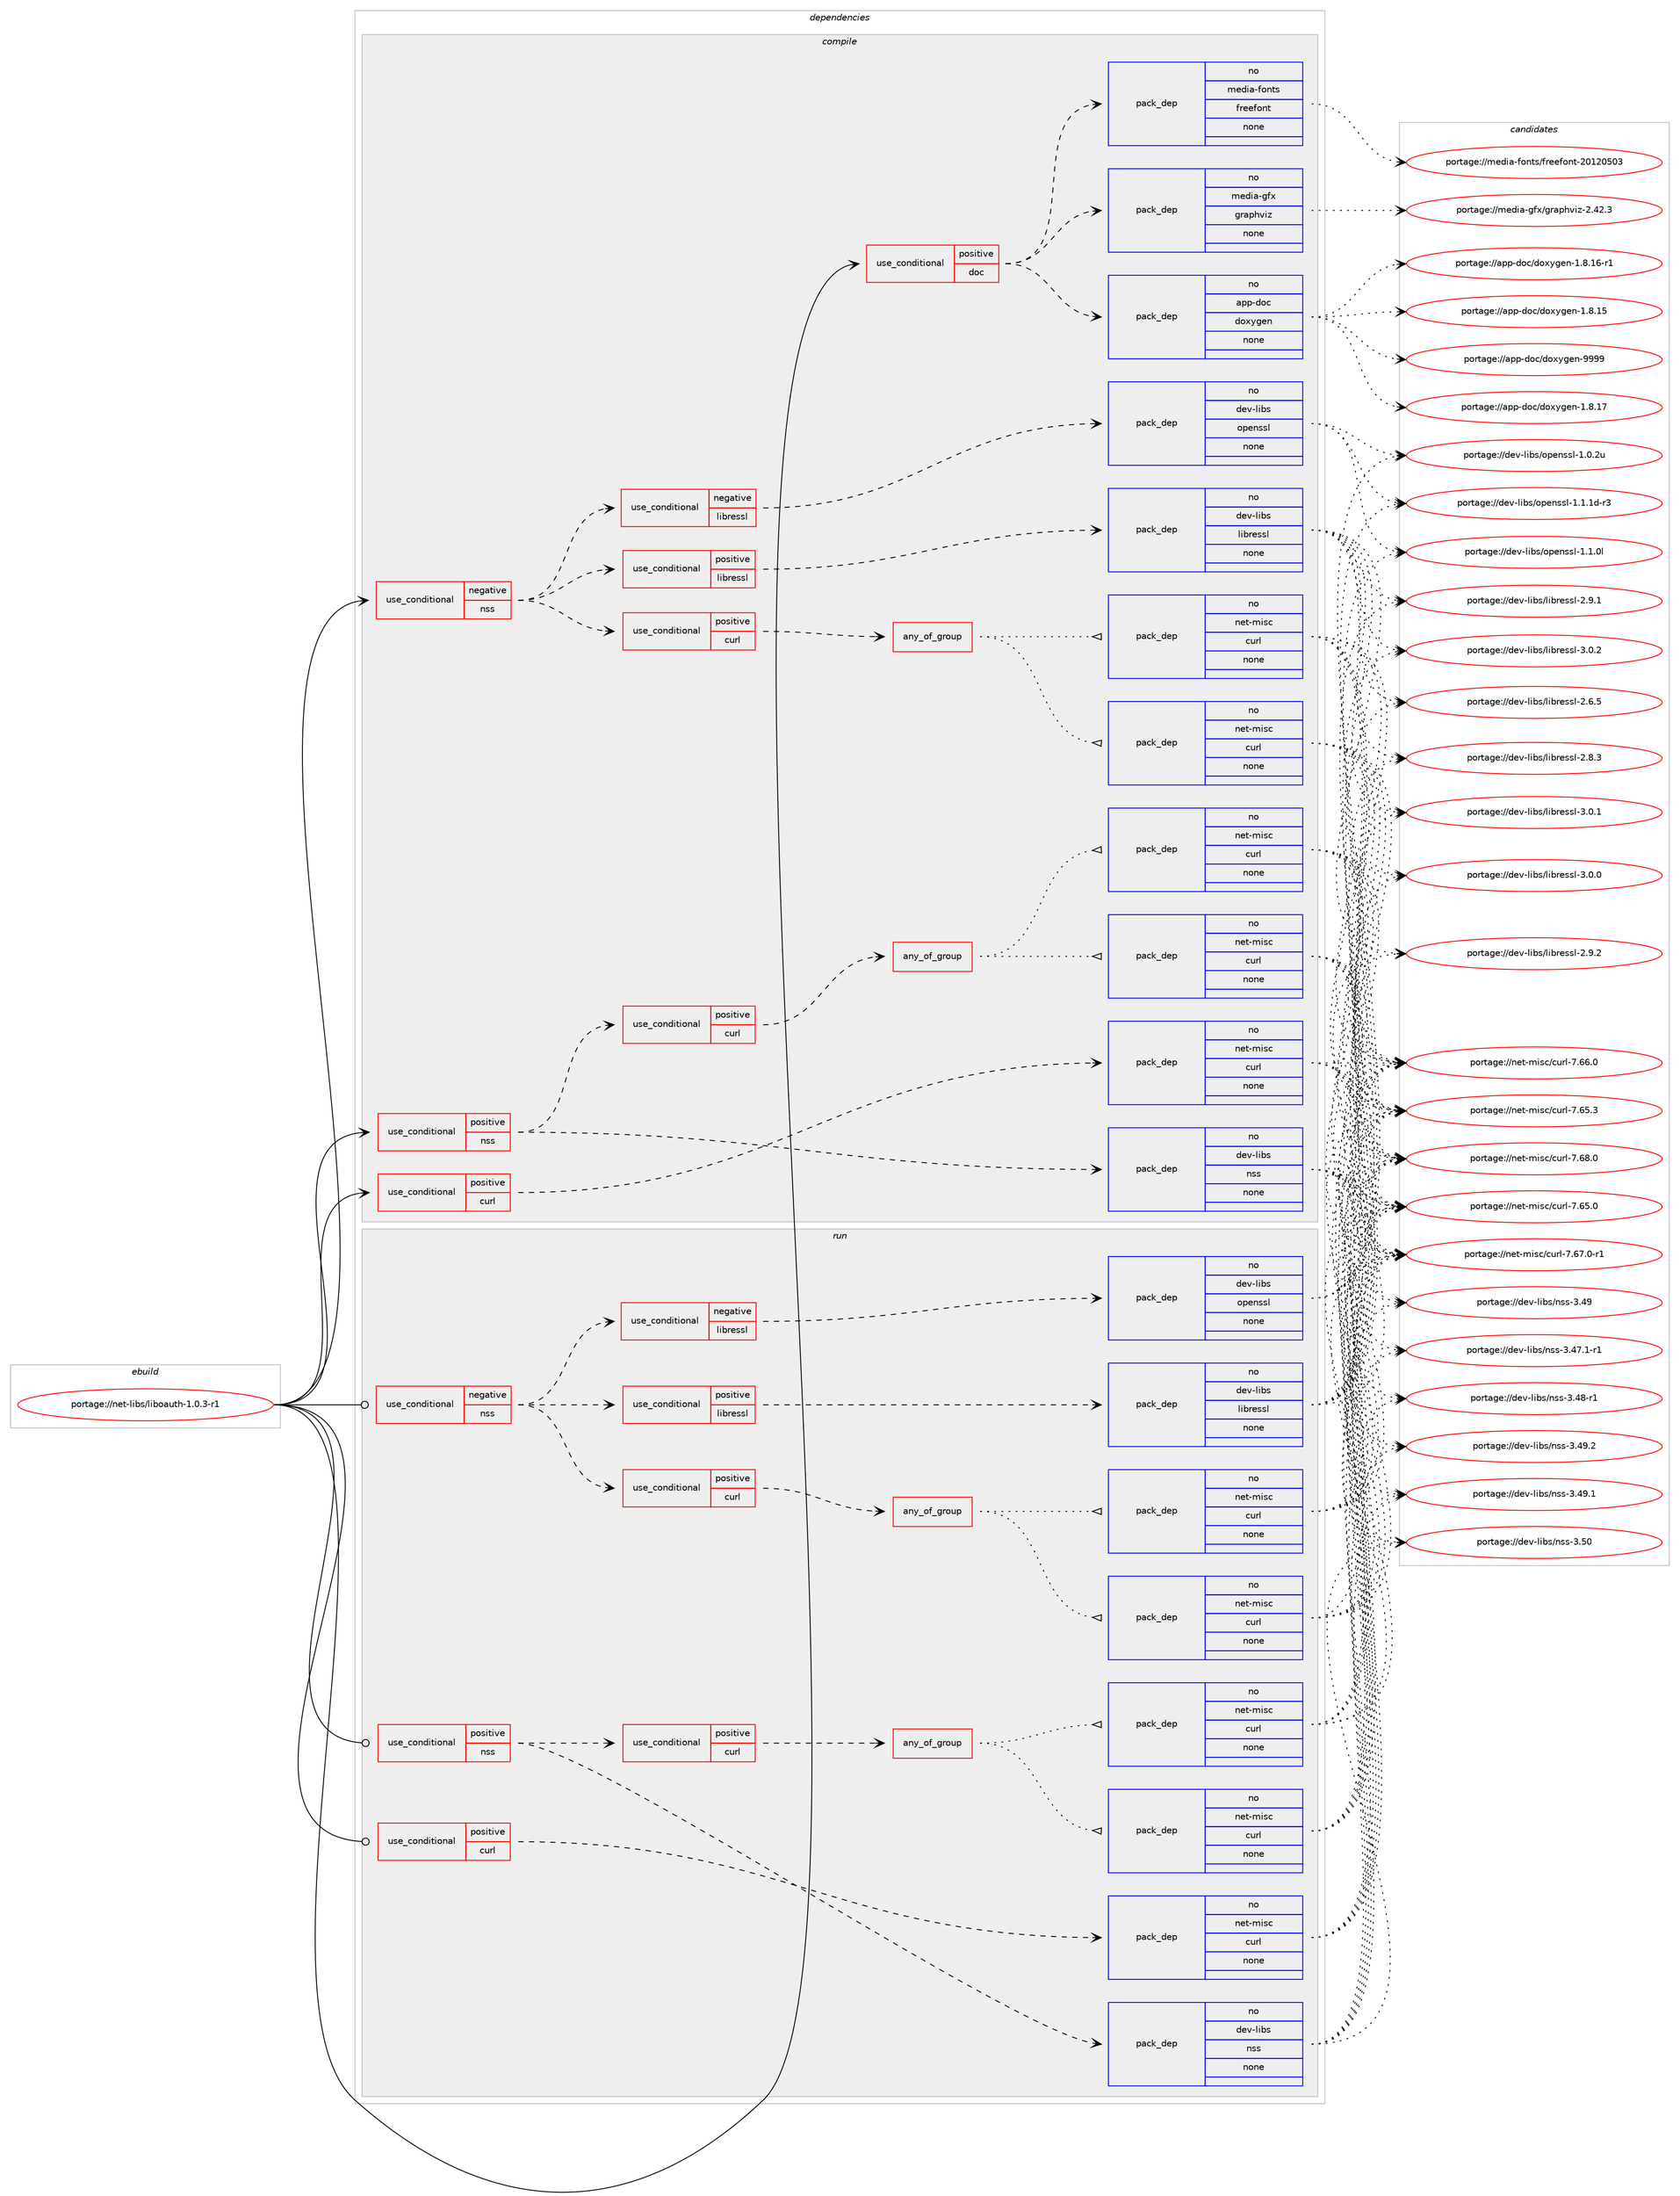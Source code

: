 digraph prolog {

# *************
# Graph options
# *************

newrank=true;
concentrate=true;
compound=true;
graph [rankdir=LR,fontname=Helvetica,fontsize=10,ranksep=1.5];#, ranksep=2.5, nodesep=0.2];
edge  [arrowhead=vee];
node  [fontname=Helvetica,fontsize=10];

# **********
# The ebuild
# **********

subgraph cluster_leftcol {
color=gray;
rank=same;
label=<<i>ebuild</i>>;
id [label="portage://net-libs/liboauth-1.0.3-r1", color=red, width=4, href="../net-libs/liboauth-1.0.3-r1.svg"];
}

# ****************
# The dependencies
# ****************

subgraph cluster_midcol {
color=gray;
label=<<i>dependencies</i>>;
subgraph cluster_compile {
fillcolor="#eeeeee";
style=filled;
label=<<i>compile</i>>;
subgraph cond16900 {
dependency80140 [label=<<TABLE BORDER="0" CELLBORDER="1" CELLSPACING="0" CELLPADDING="4"><TR><TD ROWSPAN="3" CELLPADDING="10">use_conditional</TD></TR><TR><TD>negative</TD></TR><TR><TD>nss</TD></TR></TABLE>>, shape=none, color=red];
subgraph cond16901 {
dependency80141 [label=<<TABLE BORDER="0" CELLBORDER="1" CELLSPACING="0" CELLPADDING="4"><TR><TD ROWSPAN="3" CELLPADDING="10">use_conditional</TD></TR><TR><TD>negative</TD></TR><TR><TD>libressl</TD></TR></TABLE>>, shape=none, color=red];
subgraph pack61714 {
dependency80142 [label=<<TABLE BORDER="0" CELLBORDER="1" CELLSPACING="0" CELLPADDING="4" WIDTH="220"><TR><TD ROWSPAN="6" CELLPADDING="30">pack_dep</TD></TR><TR><TD WIDTH="110">no</TD></TR><TR><TD>dev-libs</TD></TR><TR><TD>openssl</TD></TR><TR><TD>none</TD></TR><TR><TD></TD></TR></TABLE>>, shape=none, color=blue];
}
dependency80141:e -> dependency80142:w [weight=20,style="dashed",arrowhead="vee"];
}
dependency80140:e -> dependency80141:w [weight=20,style="dashed",arrowhead="vee"];
subgraph cond16902 {
dependency80143 [label=<<TABLE BORDER="0" CELLBORDER="1" CELLSPACING="0" CELLPADDING="4"><TR><TD ROWSPAN="3" CELLPADDING="10">use_conditional</TD></TR><TR><TD>positive</TD></TR><TR><TD>libressl</TD></TR></TABLE>>, shape=none, color=red];
subgraph pack61715 {
dependency80144 [label=<<TABLE BORDER="0" CELLBORDER="1" CELLSPACING="0" CELLPADDING="4" WIDTH="220"><TR><TD ROWSPAN="6" CELLPADDING="30">pack_dep</TD></TR><TR><TD WIDTH="110">no</TD></TR><TR><TD>dev-libs</TD></TR><TR><TD>libressl</TD></TR><TR><TD>none</TD></TR><TR><TD></TD></TR></TABLE>>, shape=none, color=blue];
}
dependency80143:e -> dependency80144:w [weight=20,style="dashed",arrowhead="vee"];
}
dependency80140:e -> dependency80143:w [weight=20,style="dashed",arrowhead="vee"];
subgraph cond16903 {
dependency80145 [label=<<TABLE BORDER="0" CELLBORDER="1" CELLSPACING="0" CELLPADDING="4"><TR><TD ROWSPAN="3" CELLPADDING="10">use_conditional</TD></TR><TR><TD>positive</TD></TR><TR><TD>curl</TD></TR></TABLE>>, shape=none, color=red];
subgraph any1460 {
dependency80146 [label=<<TABLE BORDER="0" CELLBORDER="1" CELLSPACING="0" CELLPADDING="4"><TR><TD CELLPADDING="10">any_of_group</TD></TR></TABLE>>, shape=none, color=red];subgraph pack61716 {
dependency80147 [label=<<TABLE BORDER="0" CELLBORDER="1" CELLSPACING="0" CELLPADDING="4" WIDTH="220"><TR><TD ROWSPAN="6" CELLPADDING="30">pack_dep</TD></TR><TR><TD WIDTH="110">no</TD></TR><TR><TD>net-misc</TD></TR><TR><TD>curl</TD></TR><TR><TD>none</TD></TR><TR><TD></TD></TR></TABLE>>, shape=none, color=blue];
}
dependency80146:e -> dependency80147:w [weight=20,style="dotted",arrowhead="oinv"];
subgraph pack61717 {
dependency80148 [label=<<TABLE BORDER="0" CELLBORDER="1" CELLSPACING="0" CELLPADDING="4" WIDTH="220"><TR><TD ROWSPAN="6" CELLPADDING="30">pack_dep</TD></TR><TR><TD WIDTH="110">no</TD></TR><TR><TD>net-misc</TD></TR><TR><TD>curl</TD></TR><TR><TD>none</TD></TR><TR><TD></TD></TR></TABLE>>, shape=none, color=blue];
}
dependency80146:e -> dependency80148:w [weight=20,style="dotted",arrowhead="oinv"];
}
dependency80145:e -> dependency80146:w [weight=20,style="dashed",arrowhead="vee"];
}
dependency80140:e -> dependency80145:w [weight=20,style="dashed",arrowhead="vee"];
}
id:e -> dependency80140:w [weight=20,style="solid",arrowhead="vee"];
subgraph cond16904 {
dependency80149 [label=<<TABLE BORDER="0" CELLBORDER="1" CELLSPACING="0" CELLPADDING="4"><TR><TD ROWSPAN="3" CELLPADDING="10">use_conditional</TD></TR><TR><TD>positive</TD></TR><TR><TD>curl</TD></TR></TABLE>>, shape=none, color=red];
subgraph pack61718 {
dependency80150 [label=<<TABLE BORDER="0" CELLBORDER="1" CELLSPACING="0" CELLPADDING="4" WIDTH="220"><TR><TD ROWSPAN="6" CELLPADDING="30">pack_dep</TD></TR><TR><TD WIDTH="110">no</TD></TR><TR><TD>net-misc</TD></TR><TR><TD>curl</TD></TR><TR><TD>none</TD></TR><TR><TD></TD></TR></TABLE>>, shape=none, color=blue];
}
dependency80149:e -> dependency80150:w [weight=20,style="dashed",arrowhead="vee"];
}
id:e -> dependency80149:w [weight=20,style="solid",arrowhead="vee"];
subgraph cond16905 {
dependency80151 [label=<<TABLE BORDER="0" CELLBORDER="1" CELLSPACING="0" CELLPADDING="4"><TR><TD ROWSPAN="3" CELLPADDING="10">use_conditional</TD></TR><TR><TD>positive</TD></TR><TR><TD>doc</TD></TR></TABLE>>, shape=none, color=red];
subgraph pack61719 {
dependency80152 [label=<<TABLE BORDER="0" CELLBORDER="1" CELLSPACING="0" CELLPADDING="4" WIDTH="220"><TR><TD ROWSPAN="6" CELLPADDING="30">pack_dep</TD></TR><TR><TD WIDTH="110">no</TD></TR><TR><TD>app-doc</TD></TR><TR><TD>doxygen</TD></TR><TR><TD>none</TD></TR><TR><TD></TD></TR></TABLE>>, shape=none, color=blue];
}
dependency80151:e -> dependency80152:w [weight=20,style="dashed",arrowhead="vee"];
subgraph pack61720 {
dependency80153 [label=<<TABLE BORDER="0" CELLBORDER="1" CELLSPACING="0" CELLPADDING="4" WIDTH="220"><TR><TD ROWSPAN="6" CELLPADDING="30">pack_dep</TD></TR><TR><TD WIDTH="110">no</TD></TR><TR><TD>media-gfx</TD></TR><TR><TD>graphviz</TD></TR><TR><TD>none</TD></TR><TR><TD></TD></TR></TABLE>>, shape=none, color=blue];
}
dependency80151:e -> dependency80153:w [weight=20,style="dashed",arrowhead="vee"];
subgraph pack61721 {
dependency80154 [label=<<TABLE BORDER="0" CELLBORDER="1" CELLSPACING="0" CELLPADDING="4" WIDTH="220"><TR><TD ROWSPAN="6" CELLPADDING="30">pack_dep</TD></TR><TR><TD WIDTH="110">no</TD></TR><TR><TD>media-fonts</TD></TR><TR><TD>freefont</TD></TR><TR><TD>none</TD></TR><TR><TD></TD></TR></TABLE>>, shape=none, color=blue];
}
dependency80151:e -> dependency80154:w [weight=20,style="dashed",arrowhead="vee"];
}
id:e -> dependency80151:w [weight=20,style="solid",arrowhead="vee"];
subgraph cond16906 {
dependency80155 [label=<<TABLE BORDER="0" CELLBORDER="1" CELLSPACING="0" CELLPADDING="4"><TR><TD ROWSPAN="3" CELLPADDING="10">use_conditional</TD></TR><TR><TD>positive</TD></TR><TR><TD>nss</TD></TR></TABLE>>, shape=none, color=red];
subgraph pack61722 {
dependency80156 [label=<<TABLE BORDER="0" CELLBORDER="1" CELLSPACING="0" CELLPADDING="4" WIDTH="220"><TR><TD ROWSPAN="6" CELLPADDING="30">pack_dep</TD></TR><TR><TD WIDTH="110">no</TD></TR><TR><TD>dev-libs</TD></TR><TR><TD>nss</TD></TR><TR><TD>none</TD></TR><TR><TD></TD></TR></TABLE>>, shape=none, color=blue];
}
dependency80155:e -> dependency80156:w [weight=20,style="dashed",arrowhead="vee"];
subgraph cond16907 {
dependency80157 [label=<<TABLE BORDER="0" CELLBORDER="1" CELLSPACING="0" CELLPADDING="4"><TR><TD ROWSPAN="3" CELLPADDING="10">use_conditional</TD></TR><TR><TD>positive</TD></TR><TR><TD>curl</TD></TR></TABLE>>, shape=none, color=red];
subgraph any1461 {
dependency80158 [label=<<TABLE BORDER="0" CELLBORDER="1" CELLSPACING="0" CELLPADDING="4"><TR><TD CELLPADDING="10">any_of_group</TD></TR></TABLE>>, shape=none, color=red];subgraph pack61723 {
dependency80159 [label=<<TABLE BORDER="0" CELLBORDER="1" CELLSPACING="0" CELLPADDING="4" WIDTH="220"><TR><TD ROWSPAN="6" CELLPADDING="30">pack_dep</TD></TR><TR><TD WIDTH="110">no</TD></TR><TR><TD>net-misc</TD></TR><TR><TD>curl</TD></TR><TR><TD>none</TD></TR><TR><TD></TD></TR></TABLE>>, shape=none, color=blue];
}
dependency80158:e -> dependency80159:w [weight=20,style="dotted",arrowhead="oinv"];
subgraph pack61724 {
dependency80160 [label=<<TABLE BORDER="0" CELLBORDER="1" CELLSPACING="0" CELLPADDING="4" WIDTH="220"><TR><TD ROWSPAN="6" CELLPADDING="30">pack_dep</TD></TR><TR><TD WIDTH="110">no</TD></TR><TR><TD>net-misc</TD></TR><TR><TD>curl</TD></TR><TR><TD>none</TD></TR><TR><TD></TD></TR></TABLE>>, shape=none, color=blue];
}
dependency80158:e -> dependency80160:w [weight=20,style="dotted",arrowhead="oinv"];
}
dependency80157:e -> dependency80158:w [weight=20,style="dashed",arrowhead="vee"];
}
dependency80155:e -> dependency80157:w [weight=20,style="dashed",arrowhead="vee"];
}
id:e -> dependency80155:w [weight=20,style="solid",arrowhead="vee"];
}
subgraph cluster_compileandrun {
fillcolor="#eeeeee";
style=filled;
label=<<i>compile and run</i>>;
}
subgraph cluster_run {
fillcolor="#eeeeee";
style=filled;
label=<<i>run</i>>;
subgraph cond16908 {
dependency80161 [label=<<TABLE BORDER="0" CELLBORDER="1" CELLSPACING="0" CELLPADDING="4"><TR><TD ROWSPAN="3" CELLPADDING="10">use_conditional</TD></TR><TR><TD>negative</TD></TR><TR><TD>nss</TD></TR></TABLE>>, shape=none, color=red];
subgraph cond16909 {
dependency80162 [label=<<TABLE BORDER="0" CELLBORDER="1" CELLSPACING="0" CELLPADDING="4"><TR><TD ROWSPAN="3" CELLPADDING="10">use_conditional</TD></TR><TR><TD>negative</TD></TR><TR><TD>libressl</TD></TR></TABLE>>, shape=none, color=red];
subgraph pack61725 {
dependency80163 [label=<<TABLE BORDER="0" CELLBORDER="1" CELLSPACING="0" CELLPADDING="4" WIDTH="220"><TR><TD ROWSPAN="6" CELLPADDING="30">pack_dep</TD></TR><TR><TD WIDTH="110">no</TD></TR><TR><TD>dev-libs</TD></TR><TR><TD>openssl</TD></TR><TR><TD>none</TD></TR><TR><TD></TD></TR></TABLE>>, shape=none, color=blue];
}
dependency80162:e -> dependency80163:w [weight=20,style="dashed",arrowhead="vee"];
}
dependency80161:e -> dependency80162:w [weight=20,style="dashed",arrowhead="vee"];
subgraph cond16910 {
dependency80164 [label=<<TABLE BORDER="0" CELLBORDER="1" CELLSPACING="0" CELLPADDING="4"><TR><TD ROWSPAN="3" CELLPADDING="10">use_conditional</TD></TR><TR><TD>positive</TD></TR><TR><TD>libressl</TD></TR></TABLE>>, shape=none, color=red];
subgraph pack61726 {
dependency80165 [label=<<TABLE BORDER="0" CELLBORDER="1" CELLSPACING="0" CELLPADDING="4" WIDTH="220"><TR><TD ROWSPAN="6" CELLPADDING="30">pack_dep</TD></TR><TR><TD WIDTH="110">no</TD></TR><TR><TD>dev-libs</TD></TR><TR><TD>libressl</TD></TR><TR><TD>none</TD></TR><TR><TD></TD></TR></TABLE>>, shape=none, color=blue];
}
dependency80164:e -> dependency80165:w [weight=20,style="dashed",arrowhead="vee"];
}
dependency80161:e -> dependency80164:w [weight=20,style="dashed",arrowhead="vee"];
subgraph cond16911 {
dependency80166 [label=<<TABLE BORDER="0" CELLBORDER="1" CELLSPACING="0" CELLPADDING="4"><TR><TD ROWSPAN="3" CELLPADDING="10">use_conditional</TD></TR><TR><TD>positive</TD></TR><TR><TD>curl</TD></TR></TABLE>>, shape=none, color=red];
subgraph any1462 {
dependency80167 [label=<<TABLE BORDER="0" CELLBORDER="1" CELLSPACING="0" CELLPADDING="4"><TR><TD CELLPADDING="10">any_of_group</TD></TR></TABLE>>, shape=none, color=red];subgraph pack61727 {
dependency80168 [label=<<TABLE BORDER="0" CELLBORDER="1" CELLSPACING="0" CELLPADDING="4" WIDTH="220"><TR><TD ROWSPAN="6" CELLPADDING="30">pack_dep</TD></TR><TR><TD WIDTH="110">no</TD></TR><TR><TD>net-misc</TD></TR><TR><TD>curl</TD></TR><TR><TD>none</TD></TR><TR><TD></TD></TR></TABLE>>, shape=none, color=blue];
}
dependency80167:e -> dependency80168:w [weight=20,style="dotted",arrowhead="oinv"];
subgraph pack61728 {
dependency80169 [label=<<TABLE BORDER="0" CELLBORDER="1" CELLSPACING="0" CELLPADDING="4" WIDTH="220"><TR><TD ROWSPAN="6" CELLPADDING="30">pack_dep</TD></TR><TR><TD WIDTH="110">no</TD></TR><TR><TD>net-misc</TD></TR><TR><TD>curl</TD></TR><TR><TD>none</TD></TR><TR><TD></TD></TR></TABLE>>, shape=none, color=blue];
}
dependency80167:e -> dependency80169:w [weight=20,style="dotted",arrowhead="oinv"];
}
dependency80166:e -> dependency80167:w [weight=20,style="dashed",arrowhead="vee"];
}
dependency80161:e -> dependency80166:w [weight=20,style="dashed",arrowhead="vee"];
}
id:e -> dependency80161:w [weight=20,style="solid",arrowhead="odot"];
subgraph cond16912 {
dependency80170 [label=<<TABLE BORDER="0" CELLBORDER="1" CELLSPACING="0" CELLPADDING="4"><TR><TD ROWSPAN="3" CELLPADDING="10">use_conditional</TD></TR><TR><TD>positive</TD></TR><TR><TD>curl</TD></TR></TABLE>>, shape=none, color=red];
subgraph pack61729 {
dependency80171 [label=<<TABLE BORDER="0" CELLBORDER="1" CELLSPACING="0" CELLPADDING="4" WIDTH="220"><TR><TD ROWSPAN="6" CELLPADDING="30">pack_dep</TD></TR><TR><TD WIDTH="110">no</TD></TR><TR><TD>net-misc</TD></TR><TR><TD>curl</TD></TR><TR><TD>none</TD></TR><TR><TD></TD></TR></TABLE>>, shape=none, color=blue];
}
dependency80170:e -> dependency80171:w [weight=20,style="dashed",arrowhead="vee"];
}
id:e -> dependency80170:w [weight=20,style="solid",arrowhead="odot"];
subgraph cond16913 {
dependency80172 [label=<<TABLE BORDER="0" CELLBORDER="1" CELLSPACING="0" CELLPADDING="4"><TR><TD ROWSPAN="3" CELLPADDING="10">use_conditional</TD></TR><TR><TD>positive</TD></TR><TR><TD>nss</TD></TR></TABLE>>, shape=none, color=red];
subgraph pack61730 {
dependency80173 [label=<<TABLE BORDER="0" CELLBORDER="1" CELLSPACING="0" CELLPADDING="4" WIDTH="220"><TR><TD ROWSPAN="6" CELLPADDING="30">pack_dep</TD></TR><TR><TD WIDTH="110">no</TD></TR><TR><TD>dev-libs</TD></TR><TR><TD>nss</TD></TR><TR><TD>none</TD></TR><TR><TD></TD></TR></TABLE>>, shape=none, color=blue];
}
dependency80172:e -> dependency80173:w [weight=20,style="dashed",arrowhead="vee"];
subgraph cond16914 {
dependency80174 [label=<<TABLE BORDER="0" CELLBORDER="1" CELLSPACING="0" CELLPADDING="4"><TR><TD ROWSPAN="3" CELLPADDING="10">use_conditional</TD></TR><TR><TD>positive</TD></TR><TR><TD>curl</TD></TR></TABLE>>, shape=none, color=red];
subgraph any1463 {
dependency80175 [label=<<TABLE BORDER="0" CELLBORDER="1" CELLSPACING="0" CELLPADDING="4"><TR><TD CELLPADDING="10">any_of_group</TD></TR></TABLE>>, shape=none, color=red];subgraph pack61731 {
dependency80176 [label=<<TABLE BORDER="0" CELLBORDER="1" CELLSPACING="0" CELLPADDING="4" WIDTH="220"><TR><TD ROWSPAN="6" CELLPADDING="30">pack_dep</TD></TR><TR><TD WIDTH="110">no</TD></TR><TR><TD>net-misc</TD></TR><TR><TD>curl</TD></TR><TR><TD>none</TD></TR><TR><TD></TD></TR></TABLE>>, shape=none, color=blue];
}
dependency80175:e -> dependency80176:w [weight=20,style="dotted",arrowhead="oinv"];
subgraph pack61732 {
dependency80177 [label=<<TABLE BORDER="0" CELLBORDER="1" CELLSPACING="0" CELLPADDING="4" WIDTH="220"><TR><TD ROWSPAN="6" CELLPADDING="30">pack_dep</TD></TR><TR><TD WIDTH="110">no</TD></TR><TR><TD>net-misc</TD></TR><TR><TD>curl</TD></TR><TR><TD>none</TD></TR><TR><TD></TD></TR></TABLE>>, shape=none, color=blue];
}
dependency80175:e -> dependency80177:w [weight=20,style="dotted",arrowhead="oinv"];
}
dependency80174:e -> dependency80175:w [weight=20,style="dashed",arrowhead="vee"];
}
dependency80172:e -> dependency80174:w [weight=20,style="dashed",arrowhead="vee"];
}
id:e -> dependency80172:w [weight=20,style="solid",arrowhead="odot"];
}
}

# **************
# The candidates
# **************

subgraph cluster_choices {
rank=same;
color=gray;
label=<<i>candidates</i>>;

subgraph choice61714 {
color=black;
nodesep=1;
choice1001011184510810598115471111121011101151151084549464946491004511451 [label="portage://dev-libs/openssl-1.1.1d-r3", color=red, width=4,href="../dev-libs/openssl-1.1.1d-r3.svg"];
choice100101118451081059811547111112101110115115108454946494648108 [label="portage://dev-libs/openssl-1.1.0l", color=red, width=4,href="../dev-libs/openssl-1.1.0l.svg"];
choice100101118451081059811547111112101110115115108454946484650117 [label="portage://dev-libs/openssl-1.0.2u", color=red, width=4,href="../dev-libs/openssl-1.0.2u.svg"];
dependency80142:e -> choice1001011184510810598115471111121011101151151084549464946491004511451:w [style=dotted,weight="100"];
dependency80142:e -> choice100101118451081059811547111112101110115115108454946494648108:w [style=dotted,weight="100"];
dependency80142:e -> choice100101118451081059811547111112101110115115108454946484650117:w [style=dotted,weight="100"];
}
subgraph choice61715 {
color=black;
nodesep=1;
choice10010111845108105981154710810598114101115115108455146484650 [label="portage://dev-libs/libressl-3.0.2", color=red, width=4,href="../dev-libs/libressl-3.0.2.svg"];
choice10010111845108105981154710810598114101115115108455146484649 [label="portage://dev-libs/libressl-3.0.1", color=red, width=4,href="../dev-libs/libressl-3.0.1.svg"];
choice10010111845108105981154710810598114101115115108455146484648 [label="portage://dev-libs/libressl-3.0.0", color=red, width=4,href="../dev-libs/libressl-3.0.0.svg"];
choice10010111845108105981154710810598114101115115108455046574650 [label="portage://dev-libs/libressl-2.9.2", color=red, width=4,href="../dev-libs/libressl-2.9.2.svg"];
choice10010111845108105981154710810598114101115115108455046574649 [label="portage://dev-libs/libressl-2.9.1", color=red, width=4,href="../dev-libs/libressl-2.9.1.svg"];
choice10010111845108105981154710810598114101115115108455046564651 [label="portage://dev-libs/libressl-2.8.3", color=red, width=4,href="../dev-libs/libressl-2.8.3.svg"];
choice10010111845108105981154710810598114101115115108455046544653 [label="portage://dev-libs/libressl-2.6.5", color=red, width=4,href="../dev-libs/libressl-2.6.5.svg"];
dependency80144:e -> choice10010111845108105981154710810598114101115115108455146484650:w [style=dotted,weight="100"];
dependency80144:e -> choice10010111845108105981154710810598114101115115108455146484649:w [style=dotted,weight="100"];
dependency80144:e -> choice10010111845108105981154710810598114101115115108455146484648:w [style=dotted,weight="100"];
dependency80144:e -> choice10010111845108105981154710810598114101115115108455046574650:w [style=dotted,weight="100"];
dependency80144:e -> choice10010111845108105981154710810598114101115115108455046574649:w [style=dotted,weight="100"];
dependency80144:e -> choice10010111845108105981154710810598114101115115108455046564651:w [style=dotted,weight="100"];
dependency80144:e -> choice10010111845108105981154710810598114101115115108455046544653:w [style=dotted,weight="100"];
}
subgraph choice61716 {
color=black;
nodesep=1;
choice1101011164510910511599479911711410845554654564648 [label="portage://net-misc/curl-7.68.0", color=red, width=4,href="../net-misc/curl-7.68.0.svg"];
choice11010111645109105115994799117114108455546545546484511449 [label="portage://net-misc/curl-7.67.0-r1", color=red, width=4,href="../net-misc/curl-7.67.0-r1.svg"];
choice1101011164510910511599479911711410845554654544648 [label="portage://net-misc/curl-7.66.0", color=red, width=4,href="../net-misc/curl-7.66.0.svg"];
choice1101011164510910511599479911711410845554654534651 [label="portage://net-misc/curl-7.65.3", color=red, width=4,href="../net-misc/curl-7.65.3.svg"];
choice1101011164510910511599479911711410845554654534648 [label="portage://net-misc/curl-7.65.0", color=red, width=4,href="../net-misc/curl-7.65.0.svg"];
dependency80147:e -> choice1101011164510910511599479911711410845554654564648:w [style=dotted,weight="100"];
dependency80147:e -> choice11010111645109105115994799117114108455546545546484511449:w [style=dotted,weight="100"];
dependency80147:e -> choice1101011164510910511599479911711410845554654544648:w [style=dotted,weight="100"];
dependency80147:e -> choice1101011164510910511599479911711410845554654534651:w [style=dotted,weight="100"];
dependency80147:e -> choice1101011164510910511599479911711410845554654534648:w [style=dotted,weight="100"];
}
subgraph choice61717 {
color=black;
nodesep=1;
choice1101011164510910511599479911711410845554654564648 [label="portage://net-misc/curl-7.68.0", color=red, width=4,href="../net-misc/curl-7.68.0.svg"];
choice11010111645109105115994799117114108455546545546484511449 [label="portage://net-misc/curl-7.67.0-r1", color=red, width=4,href="../net-misc/curl-7.67.0-r1.svg"];
choice1101011164510910511599479911711410845554654544648 [label="portage://net-misc/curl-7.66.0", color=red, width=4,href="../net-misc/curl-7.66.0.svg"];
choice1101011164510910511599479911711410845554654534651 [label="portage://net-misc/curl-7.65.3", color=red, width=4,href="../net-misc/curl-7.65.3.svg"];
choice1101011164510910511599479911711410845554654534648 [label="portage://net-misc/curl-7.65.0", color=red, width=4,href="../net-misc/curl-7.65.0.svg"];
dependency80148:e -> choice1101011164510910511599479911711410845554654564648:w [style=dotted,weight="100"];
dependency80148:e -> choice11010111645109105115994799117114108455546545546484511449:w [style=dotted,weight="100"];
dependency80148:e -> choice1101011164510910511599479911711410845554654544648:w [style=dotted,weight="100"];
dependency80148:e -> choice1101011164510910511599479911711410845554654534651:w [style=dotted,weight="100"];
dependency80148:e -> choice1101011164510910511599479911711410845554654534648:w [style=dotted,weight="100"];
}
subgraph choice61718 {
color=black;
nodesep=1;
choice1101011164510910511599479911711410845554654564648 [label="portage://net-misc/curl-7.68.0", color=red, width=4,href="../net-misc/curl-7.68.0.svg"];
choice11010111645109105115994799117114108455546545546484511449 [label="portage://net-misc/curl-7.67.0-r1", color=red, width=4,href="../net-misc/curl-7.67.0-r1.svg"];
choice1101011164510910511599479911711410845554654544648 [label="portage://net-misc/curl-7.66.0", color=red, width=4,href="../net-misc/curl-7.66.0.svg"];
choice1101011164510910511599479911711410845554654534651 [label="portage://net-misc/curl-7.65.3", color=red, width=4,href="../net-misc/curl-7.65.3.svg"];
choice1101011164510910511599479911711410845554654534648 [label="portage://net-misc/curl-7.65.0", color=red, width=4,href="../net-misc/curl-7.65.0.svg"];
dependency80150:e -> choice1101011164510910511599479911711410845554654564648:w [style=dotted,weight="100"];
dependency80150:e -> choice11010111645109105115994799117114108455546545546484511449:w [style=dotted,weight="100"];
dependency80150:e -> choice1101011164510910511599479911711410845554654544648:w [style=dotted,weight="100"];
dependency80150:e -> choice1101011164510910511599479911711410845554654534651:w [style=dotted,weight="100"];
dependency80150:e -> choice1101011164510910511599479911711410845554654534648:w [style=dotted,weight="100"];
}
subgraph choice61719 {
color=black;
nodesep=1;
choice971121124510011199471001111201211031011104557575757 [label="portage://app-doc/doxygen-9999", color=red, width=4,href="../app-doc/doxygen-9999.svg"];
choice9711211245100111994710011112012110310111045494656464955 [label="portage://app-doc/doxygen-1.8.17", color=red, width=4,href="../app-doc/doxygen-1.8.17.svg"];
choice97112112451001119947100111120121103101110454946564649544511449 [label="portage://app-doc/doxygen-1.8.16-r1", color=red, width=4,href="../app-doc/doxygen-1.8.16-r1.svg"];
choice9711211245100111994710011112012110310111045494656464953 [label="portage://app-doc/doxygen-1.8.15", color=red, width=4,href="../app-doc/doxygen-1.8.15.svg"];
dependency80152:e -> choice971121124510011199471001111201211031011104557575757:w [style=dotted,weight="100"];
dependency80152:e -> choice9711211245100111994710011112012110310111045494656464955:w [style=dotted,weight="100"];
dependency80152:e -> choice97112112451001119947100111120121103101110454946564649544511449:w [style=dotted,weight="100"];
dependency80152:e -> choice9711211245100111994710011112012110310111045494656464953:w [style=dotted,weight="100"];
}
subgraph choice61720 {
color=black;
nodesep=1;
choice1091011001059745103102120471031149711210411810512245504652504651 [label="portage://media-gfx/graphviz-2.42.3", color=red, width=4,href="../media-gfx/graphviz-2.42.3.svg"];
dependency80153:e -> choice1091011001059745103102120471031149711210411810512245504652504651:w [style=dotted,weight="100"];
}
subgraph choice61721 {
color=black;
nodesep=1;
choice109101100105974510211111011611547102114101101102111110116455048495048534851 [label="portage://media-fonts/freefont-20120503", color=red, width=4,href="../media-fonts/freefont-20120503.svg"];
dependency80154:e -> choice109101100105974510211111011611547102114101101102111110116455048495048534851:w [style=dotted,weight="100"];
}
subgraph choice61722 {
color=black;
nodesep=1;
choice1001011184510810598115471101151154551465348 [label="portage://dev-libs/nss-3.50", color=red, width=4,href="../dev-libs/nss-3.50.svg"];
choice10010111845108105981154711011511545514652574650 [label="portage://dev-libs/nss-3.49.2", color=red, width=4,href="../dev-libs/nss-3.49.2.svg"];
choice10010111845108105981154711011511545514652574649 [label="portage://dev-libs/nss-3.49.1", color=red, width=4,href="../dev-libs/nss-3.49.1.svg"];
choice1001011184510810598115471101151154551465257 [label="portage://dev-libs/nss-3.49", color=red, width=4,href="../dev-libs/nss-3.49.svg"];
choice10010111845108105981154711011511545514652564511449 [label="portage://dev-libs/nss-3.48-r1", color=red, width=4,href="../dev-libs/nss-3.48-r1.svg"];
choice100101118451081059811547110115115455146525546494511449 [label="portage://dev-libs/nss-3.47.1-r1", color=red, width=4,href="../dev-libs/nss-3.47.1-r1.svg"];
dependency80156:e -> choice1001011184510810598115471101151154551465348:w [style=dotted,weight="100"];
dependency80156:e -> choice10010111845108105981154711011511545514652574650:w [style=dotted,weight="100"];
dependency80156:e -> choice10010111845108105981154711011511545514652574649:w [style=dotted,weight="100"];
dependency80156:e -> choice1001011184510810598115471101151154551465257:w [style=dotted,weight="100"];
dependency80156:e -> choice10010111845108105981154711011511545514652564511449:w [style=dotted,weight="100"];
dependency80156:e -> choice100101118451081059811547110115115455146525546494511449:w [style=dotted,weight="100"];
}
subgraph choice61723 {
color=black;
nodesep=1;
choice1101011164510910511599479911711410845554654564648 [label="portage://net-misc/curl-7.68.0", color=red, width=4,href="../net-misc/curl-7.68.0.svg"];
choice11010111645109105115994799117114108455546545546484511449 [label="portage://net-misc/curl-7.67.0-r1", color=red, width=4,href="../net-misc/curl-7.67.0-r1.svg"];
choice1101011164510910511599479911711410845554654544648 [label="portage://net-misc/curl-7.66.0", color=red, width=4,href="../net-misc/curl-7.66.0.svg"];
choice1101011164510910511599479911711410845554654534651 [label="portage://net-misc/curl-7.65.3", color=red, width=4,href="../net-misc/curl-7.65.3.svg"];
choice1101011164510910511599479911711410845554654534648 [label="portage://net-misc/curl-7.65.0", color=red, width=4,href="../net-misc/curl-7.65.0.svg"];
dependency80159:e -> choice1101011164510910511599479911711410845554654564648:w [style=dotted,weight="100"];
dependency80159:e -> choice11010111645109105115994799117114108455546545546484511449:w [style=dotted,weight="100"];
dependency80159:e -> choice1101011164510910511599479911711410845554654544648:w [style=dotted,weight="100"];
dependency80159:e -> choice1101011164510910511599479911711410845554654534651:w [style=dotted,weight="100"];
dependency80159:e -> choice1101011164510910511599479911711410845554654534648:w [style=dotted,weight="100"];
}
subgraph choice61724 {
color=black;
nodesep=1;
choice1101011164510910511599479911711410845554654564648 [label="portage://net-misc/curl-7.68.0", color=red, width=4,href="../net-misc/curl-7.68.0.svg"];
choice11010111645109105115994799117114108455546545546484511449 [label="portage://net-misc/curl-7.67.0-r1", color=red, width=4,href="../net-misc/curl-7.67.0-r1.svg"];
choice1101011164510910511599479911711410845554654544648 [label="portage://net-misc/curl-7.66.0", color=red, width=4,href="../net-misc/curl-7.66.0.svg"];
choice1101011164510910511599479911711410845554654534651 [label="portage://net-misc/curl-7.65.3", color=red, width=4,href="../net-misc/curl-7.65.3.svg"];
choice1101011164510910511599479911711410845554654534648 [label="portage://net-misc/curl-7.65.0", color=red, width=4,href="../net-misc/curl-7.65.0.svg"];
dependency80160:e -> choice1101011164510910511599479911711410845554654564648:w [style=dotted,weight="100"];
dependency80160:e -> choice11010111645109105115994799117114108455546545546484511449:w [style=dotted,weight="100"];
dependency80160:e -> choice1101011164510910511599479911711410845554654544648:w [style=dotted,weight="100"];
dependency80160:e -> choice1101011164510910511599479911711410845554654534651:w [style=dotted,weight="100"];
dependency80160:e -> choice1101011164510910511599479911711410845554654534648:w [style=dotted,weight="100"];
}
subgraph choice61725 {
color=black;
nodesep=1;
choice1001011184510810598115471111121011101151151084549464946491004511451 [label="portage://dev-libs/openssl-1.1.1d-r3", color=red, width=4,href="../dev-libs/openssl-1.1.1d-r3.svg"];
choice100101118451081059811547111112101110115115108454946494648108 [label="portage://dev-libs/openssl-1.1.0l", color=red, width=4,href="../dev-libs/openssl-1.1.0l.svg"];
choice100101118451081059811547111112101110115115108454946484650117 [label="portage://dev-libs/openssl-1.0.2u", color=red, width=4,href="../dev-libs/openssl-1.0.2u.svg"];
dependency80163:e -> choice1001011184510810598115471111121011101151151084549464946491004511451:w [style=dotted,weight="100"];
dependency80163:e -> choice100101118451081059811547111112101110115115108454946494648108:w [style=dotted,weight="100"];
dependency80163:e -> choice100101118451081059811547111112101110115115108454946484650117:w [style=dotted,weight="100"];
}
subgraph choice61726 {
color=black;
nodesep=1;
choice10010111845108105981154710810598114101115115108455146484650 [label="portage://dev-libs/libressl-3.0.2", color=red, width=4,href="../dev-libs/libressl-3.0.2.svg"];
choice10010111845108105981154710810598114101115115108455146484649 [label="portage://dev-libs/libressl-3.0.1", color=red, width=4,href="../dev-libs/libressl-3.0.1.svg"];
choice10010111845108105981154710810598114101115115108455146484648 [label="portage://dev-libs/libressl-3.0.0", color=red, width=4,href="../dev-libs/libressl-3.0.0.svg"];
choice10010111845108105981154710810598114101115115108455046574650 [label="portage://dev-libs/libressl-2.9.2", color=red, width=4,href="../dev-libs/libressl-2.9.2.svg"];
choice10010111845108105981154710810598114101115115108455046574649 [label="portage://dev-libs/libressl-2.9.1", color=red, width=4,href="../dev-libs/libressl-2.9.1.svg"];
choice10010111845108105981154710810598114101115115108455046564651 [label="portage://dev-libs/libressl-2.8.3", color=red, width=4,href="../dev-libs/libressl-2.8.3.svg"];
choice10010111845108105981154710810598114101115115108455046544653 [label="portage://dev-libs/libressl-2.6.5", color=red, width=4,href="../dev-libs/libressl-2.6.5.svg"];
dependency80165:e -> choice10010111845108105981154710810598114101115115108455146484650:w [style=dotted,weight="100"];
dependency80165:e -> choice10010111845108105981154710810598114101115115108455146484649:w [style=dotted,weight="100"];
dependency80165:e -> choice10010111845108105981154710810598114101115115108455146484648:w [style=dotted,weight="100"];
dependency80165:e -> choice10010111845108105981154710810598114101115115108455046574650:w [style=dotted,weight="100"];
dependency80165:e -> choice10010111845108105981154710810598114101115115108455046574649:w [style=dotted,weight="100"];
dependency80165:e -> choice10010111845108105981154710810598114101115115108455046564651:w [style=dotted,weight="100"];
dependency80165:e -> choice10010111845108105981154710810598114101115115108455046544653:w [style=dotted,weight="100"];
}
subgraph choice61727 {
color=black;
nodesep=1;
choice1101011164510910511599479911711410845554654564648 [label="portage://net-misc/curl-7.68.0", color=red, width=4,href="../net-misc/curl-7.68.0.svg"];
choice11010111645109105115994799117114108455546545546484511449 [label="portage://net-misc/curl-7.67.0-r1", color=red, width=4,href="../net-misc/curl-7.67.0-r1.svg"];
choice1101011164510910511599479911711410845554654544648 [label="portage://net-misc/curl-7.66.0", color=red, width=4,href="../net-misc/curl-7.66.0.svg"];
choice1101011164510910511599479911711410845554654534651 [label="portage://net-misc/curl-7.65.3", color=red, width=4,href="../net-misc/curl-7.65.3.svg"];
choice1101011164510910511599479911711410845554654534648 [label="portage://net-misc/curl-7.65.0", color=red, width=4,href="../net-misc/curl-7.65.0.svg"];
dependency80168:e -> choice1101011164510910511599479911711410845554654564648:w [style=dotted,weight="100"];
dependency80168:e -> choice11010111645109105115994799117114108455546545546484511449:w [style=dotted,weight="100"];
dependency80168:e -> choice1101011164510910511599479911711410845554654544648:w [style=dotted,weight="100"];
dependency80168:e -> choice1101011164510910511599479911711410845554654534651:w [style=dotted,weight="100"];
dependency80168:e -> choice1101011164510910511599479911711410845554654534648:w [style=dotted,weight="100"];
}
subgraph choice61728 {
color=black;
nodesep=1;
choice1101011164510910511599479911711410845554654564648 [label="portage://net-misc/curl-7.68.0", color=red, width=4,href="../net-misc/curl-7.68.0.svg"];
choice11010111645109105115994799117114108455546545546484511449 [label="portage://net-misc/curl-7.67.0-r1", color=red, width=4,href="../net-misc/curl-7.67.0-r1.svg"];
choice1101011164510910511599479911711410845554654544648 [label="portage://net-misc/curl-7.66.0", color=red, width=4,href="../net-misc/curl-7.66.0.svg"];
choice1101011164510910511599479911711410845554654534651 [label="portage://net-misc/curl-7.65.3", color=red, width=4,href="../net-misc/curl-7.65.3.svg"];
choice1101011164510910511599479911711410845554654534648 [label="portage://net-misc/curl-7.65.0", color=red, width=4,href="../net-misc/curl-7.65.0.svg"];
dependency80169:e -> choice1101011164510910511599479911711410845554654564648:w [style=dotted,weight="100"];
dependency80169:e -> choice11010111645109105115994799117114108455546545546484511449:w [style=dotted,weight="100"];
dependency80169:e -> choice1101011164510910511599479911711410845554654544648:w [style=dotted,weight="100"];
dependency80169:e -> choice1101011164510910511599479911711410845554654534651:w [style=dotted,weight="100"];
dependency80169:e -> choice1101011164510910511599479911711410845554654534648:w [style=dotted,weight="100"];
}
subgraph choice61729 {
color=black;
nodesep=1;
choice1101011164510910511599479911711410845554654564648 [label="portage://net-misc/curl-7.68.0", color=red, width=4,href="../net-misc/curl-7.68.0.svg"];
choice11010111645109105115994799117114108455546545546484511449 [label="portage://net-misc/curl-7.67.0-r1", color=red, width=4,href="../net-misc/curl-7.67.0-r1.svg"];
choice1101011164510910511599479911711410845554654544648 [label="portage://net-misc/curl-7.66.0", color=red, width=4,href="../net-misc/curl-7.66.0.svg"];
choice1101011164510910511599479911711410845554654534651 [label="portage://net-misc/curl-7.65.3", color=red, width=4,href="../net-misc/curl-7.65.3.svg"];
choice1101011164510910511599479911711410845554654534648 [label="portage://net-misc/curl-7.65.0", color=red, width=4,href="../net-misc/curl-7.65.0.svg"];
dependency80171:e -> choice1101011164510910511599479911711410845554654564648:w [style=dotted,weight="100"];
dependency80171:e -> choice11010111645109105115994799117114108455546545546484511449:w [style=dotted,weight="100"];
dependency80171:e -> choice1101011164510910511599479911711410845554654544648:w [style=dotted,weight="100"];
dependency80171:e -> choice1101011164510910511599479911711410845554654534651:w [style=dotted,weight="100"];
dependency80171:e -> choice1101011164510910511599479911711410845554654534648:w [style=dotted,weight="100"];
}
subgraph choice61730 {
color=black;
nodesep=1;
choice1001011184510810598115471101151154551465348 [label="portage://dev-libs/nss-3.50", color=red, width=4,href="../dev-libs/nss-3.50.svg"];
choice10010111845108105981154711011511545514652574650 [label="portage://dev-libs/nss-3.49.2", color=red, width=4,href="../dev-libs/nss-3.49.2.svg"];
choice10010111845108105981154711011511545514652574649 [label="portage://dev-libs/nss-3.49.1", color=red, width=4,href="../dev-libs/nss-3.49.1.svg"];
choice1001011184510810598115471101151154551465257 [label="portage://dev-libs/nss-3.49", color=red, width=4,href="../dev-libs/nss-3.49.svg"];
choice10010111845108105981154711011511545514652564511449 [label="portage://dev-libs/nss-3.48-r1", color=red, width=4,href="../dev-libs/nss-3.48-r1.svg"];
choice100101118451081059811547110115115455146525546494511449 [label="portage://dev-libs/nss-3.47.1-r1", color=red, width=4,href="../dev-libs/nss-3.47.1-r1.svg"];
dependency80173:e -> choice1001011184510810598115471101151154551465348:w [style=dotted,weight="100"];
dependency80173:e -> choice10010111845108105981154711011511545514652574650:w [style=dotted,weight="100"];
dependency80173:e -> choice10010111845108105981154711011511545514652574649:w [style=dotted,weight="100"];
dependency80173:e -> choice1001011184510810598115471101151154551465257:w [style=dotted,weight="100"];
dependency80173:e -> choice10010111845108105981154711011511545514652564511449:w [style=dotted,weight="100"];
dependency80173:e -> choice100101118451081059811547110115115455146525546494511449:w [style=dotted,weight="100"];
}
subgraph choice61731 {
color=black;
nodesep=1;
choice1101011164510910511599479911711410845554654564648 [label="portage://net-misc/curl-7.68.0", color=red, width=4,href="../net-misc/curl-7.68.0.svg"];
choice11010111645109105115994799117114108455546545546484511449 [label="portage://net-misc/curl-7.67.0-r1", color=red, width=4,href="../net-misc/curl-7.67.0-r1.svg"];
choice1101011164510910511599479911711410845554654544648 [label="portage://net-misc/curl-7.66.0", color=red, width=4,href="../net-misc/curl-7.66.0.svg"];
choice1101011164510910511599479911711410845554654534651 [label="portage://net-misc/curl-7.65.3", color=red, width=4,href="../net-misc/curl-7.65.3.svg"];
choice1101011164510910511599479911711410845554654534648 [label="portage://net-misc/curl-7.65.0", color=red, width=4,href="../net-misc/curl-7.65.0.svg"];
dependency80176:e -> choice1101011164510910511599479911711410845554654564648:w [style=dotted,weight="100"];
dependency80176:e -> choice11010111645109105115994799117114108455546545546484511449:w [style=dotted,weight="100"];
dependency80176:e -> choice1101011164510910511599479911711410845554654544648:w [style=dotted,weight="100"];
dependency80176:e -> choice1101011164510910511599479911711410845554654534651:w [style=dotted,weight="100"];
dependency80176:e -> choice1101011164510910511599479911711410845554654534648:w [style=dotted,weight="100"];
}
subgraph choice61732 {
color=black;
nodesep=1;
choice1101011164510910511599479911711410845554654564648 [label="portage://net-misc/curl-7.68.0", color=red, width=4,href="../net-misc/curl-7.68.0.svg"];
choice11010111645109105115994799117114108455546545546484511449 [label="portage://net-misc/curl-7.67.0-r1", color=red, width=4,href="../net-misc/curl-7.67.0-r1.svg"];
choice1101011164510910511599479911711410845554654544648 [label="portage://net-misc/curl-7.66.0", color=red, width=4,href="../net-misc/curl-7.66.0.svg"];
choice1101011164510910511599479911711410845554654534651 [label="portage://net-misc/curl-7.65.3", color=red, width=4,href="../net-misc/curl-7.65.3.svg"];
choice1101011164510910511599479911711410845554654534648 [label="portage://net-misc/curl-7.65.0", color=red, width=4,href="../net-misc/curl-7.65.0.svg"];
dependency80177:e -> choice1101011164510910511599479911711410845554654564648:w [style=dotted,weight="100"];
dependency80177:e -> choice11010111645109105115994799117114108455546545546484511449:w [style=dotted,weight="100"];
dependency80177:e -> choice1101011164510910511599479911711410845554654544648:w [style=dotted,weight="100"];
dependency80177:e -> choice1101011164510910511599479911711410845554654534651:w [style=dotted,weight="100"];
dependency80177:e -> choice1101011164510910511599479911711410845554654534648:w [style=dotted,weight="100"];
}
}

}
